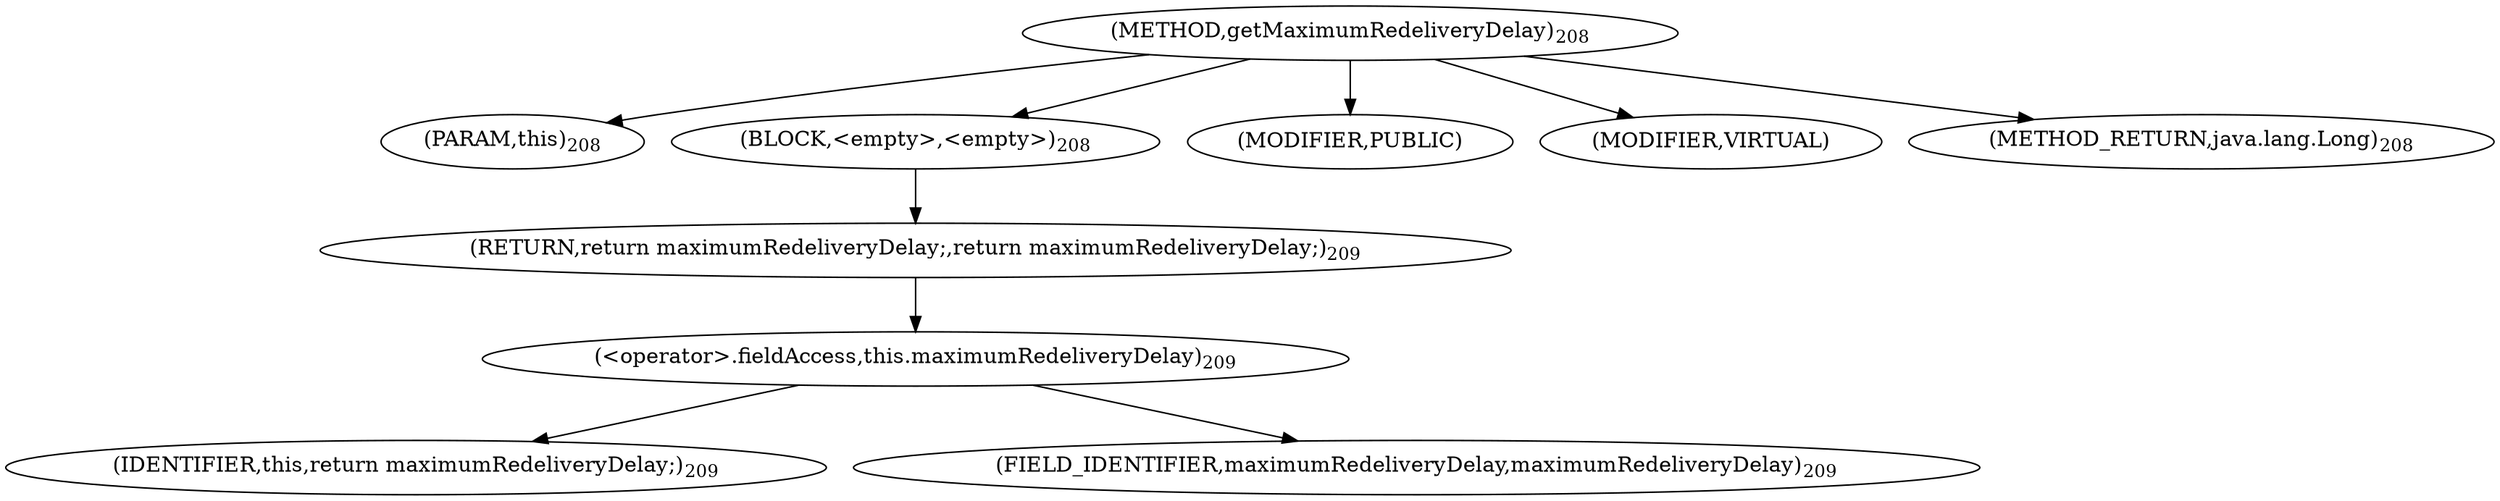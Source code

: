 digraph "getMaximumRedeliveryDelay" {  
"510" [label = <(METHOD,getMaximumRedeliveryDelay)<SUB>208</SUB>> ]
"511" [label = <(PARAM,this)<SUB>208</SUB>> ]
"512" [label = <(BLOCK,&lt;empty&gt;,&lt;empty&gt;)<SUB>208</SUB>> ]
"513" [label = <(RETURN,return maximumRedeliveryDelay;,return maximumRedeliveryDelay;)<SUB>209</SUB>> ]
"514" [label = <(&lt;operator&gt;.fieldAccess,this.maximumRedeliveryDelay)<SUB>209</SUB>> ]
"515" [label = <(IDENTIFIER,this,return maximumRedeliveryDelay;)<SUB>209</SUB>> ]
"516" [label = <(FIELD_IDENTIFIER,maximumRedeliveryDelay,maximumRedeliveryDelay)<SUB>209</SUB>> ]
"517" [label = <(MODIFIER,PUBLIC)> ]
"518" [label = <(MODIFIER,VIRTUAL)> ]
"519" [label = <(METHOD_RETURN,java.lang.Long)<SUB>208</SUB>> ]
  "510" -> "511" 
  "510" -> "512" 
  "510" -> "517" 
  "510" -> "518" 
  "510" -> "519" 
  "512" -> "513" 
  "513" -> "514" 
  "514" -> "515" 
  "514" -> "516" 
}
